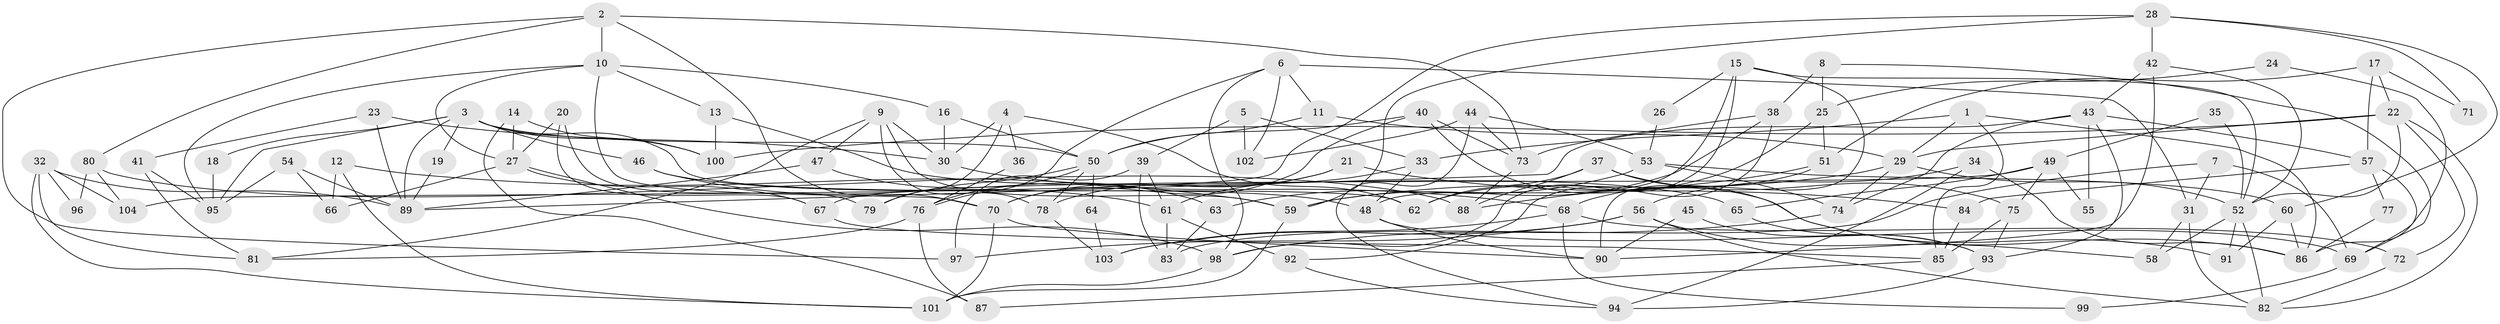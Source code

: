 // Generated by graph-tools (version 1.1) at 2025/36/03/09/25 02:36:18]
// undirected, 104 vertices, 208 edges
graph export_dot {
graph [start="1"]
  node [color=gray90,style=filled];
  1;
  2;
  3;
  4;
  5;
  6;
  7;
  8;
  9;
  10;
  11;
  12;
  13;
  14;
  15;
  16;
  17;
  18;
  19;
  20;
  21;
  22;
  23;
  24;
  25;
  26;
  27;
  28;
  29;
  30;
  31;
  32;
  33;
  34;
  35;
  36;
  37;
  38;
  39;
  40;
  41;
  42;
  43;
  44;
  45;
  46;
  47;
  48;
  49;
  50;
  51;
  52;
  53;
  54;
  55;
  56;
  57;
  58;
  59;
  60;
  61;
  62;
  63;
  64;
  65;
  66;
  67;
  68;
  69;
  70;
  71;
  72;
  73;
  74;
  75;
  76;
  77;
  78;
  79;
  80;
  81;
  82;
  83;
  84;
  85;
  86;
  87;
  88;
  89;
  90;
  91;
  92;
  93;
  94;
  95;
  96;
  97;
  98;
  99;
  100;
  101;
  102;
  103;
  104;
  1 -- 29;
  1 -- 86;
  1 -- 33;
  1 -- 85;
  2 -- 80;
  2 -- 70;
  2 -- 10;
  2 -- 73;
  2 -- 97;
  3 -- 95;
  3 -- 62;
  3 -- 18;
  3 -- 19;
  3 -- 46;
  3 -- 50;
  3 -- 89;
  3 -- 100;
  4 -- 79;
  4 -- 30;
  4 -- 36;
  4 -- 62;
  5 -- 33;
  5 -- 39;
  5 -- 102;
  6 -- 11;
  6 -- 76;
  6 -- 31;
  6 -- 98;
  6 -- 102;
  7 -- 69;
  7 -- 31;
  7 -- 83;
  8 -- 69;
  8 -- 38;
  8 -- 25;
  9 -- 30;
  9 -- 78;
  9 -- 47;
  9 -- 59;
  9 -- 81;
  10 -- 27;
  10 -- 13;
  10 -- 16;
  10 -- 70;
  10 -- 95;
  11 -- 50;
  11 -- 29;
  12 -- 101;
  12 -- 59;
  12 -- 66;
  13 -- 100;
  13 -- 65;
  14 -- 87;
  14 -- 100;
  14 -- 27;
  15 -- 98;
  15 -- 90;
  15 -- 26;
  15 -- 48;
  15 -- 52;
  16 -- 50;
  16 -- 30;
  17 -- 51;
  17 -- 22;
  17 -- 57;
  17 -- 71;
  18 -- 95;
  19 -- 89;
  20 -- 67;
  20 -- 27;
  20 -- 79;
  21 -- 84;
  21 -- 78;
  21 -- 70;
  22 -- 72;
  22 -- 29;
  22 -- 52;
  22 -- 82;
  22 -- 100;
  23 -- 89;
  23 -- 41;
  23 -- 30;
  24 -- 86;
  24 -- 25;
  25 -- 62;
  25 -- 51;
  26 -- 53;
  27 -- 98;
  27 -- 66;
  27 -- 67;
  28 -- 42;
  28 -- 59;
  28 -- 60;
  28 -- 71;
  28 -- 104;
  29 -- 52;
  29 -- 74;
  29 -- 59;
  30 -- 68;
  31 -- 82;
  31 -- 58;
  32 -- 89;
  32 -- 101;
  32 -- 81;
  32 -- 96;
  32 -- 104;
  33 -- 48;
  33 -- 61;
  34 -- 86;
  34 -- 56;
  34 -- 94;
  35 -- 52;
  35 -- 49;
  36 -- 76;
  37 -- 75;
  37 -- 91;
  37 -- 62;
  37 -- 88;
  38 -- 73;
  38 -- 59;
  38 -- 92;
  39 -- 97;
  39 -- 83;
  39 -- 61;
  40 -- 73;
  40 -- 70;
  40 -- 50;
  40 -- 86;
  41 -- 95;
  41 -- 81;
  42 -- 52;
  42 -- 90;
  42 -- 43;
  43 -- 89;
  43 -- 55;
  43 -- 57;
  43 -- 74;
  43 -- 93;
  44 -- 102;
  44 -- 94;
  44 -- 53;
  44 -- 73;
  45 -- 93;
  45 -- 90;
  46 -- 61;
  46 -- 48;
  47 -- 63;
  47 -- 89;
  48 -- 69;
  48 -- 90;
  49 -- 75;
  49 -- 65;
  49 -- 55;
  49 -- 67;
  50 -- 64;
  50 -- 76;
  50 -- 78;
  50 -- 79;
  51 -- 88;
  51 -- 68;
  52 -- 58;
  52 -- 82;
  52 -- 91;
  53 -- 74;
  53 -- 60;
  53 -- 63;
  54 -- 66;
  54 -- 89;
  54 -- 95;
  56 -- 58;
  56 -- 82;
  56 -- 97;
  56 -- 103;
  57 -- 69;
  57 -- 77;
  57 -- 84;
  59 -- 101;
  60 -- 86;
  60 -- 91;
  61 -- 83;
  61 -- 92;
  63 -- 83;
  64 -- 103;
  65 -- 93;
  67 -- 85;
  68 -- 72;
  68 -- 99;
  68 -- 103;
  69 -- 99;
  70 -- 90;
  70 -- 101;
  72 -- 82;
  73 -- 88;
  74 -- 98;
  75 -- 85;
  75 -- 93;
  76 -- 81;
  76 -- 87;
  77 -- 86;
  78 -- 103;
  80 -- 104;
  80 -- 88;
  80 -- 96;
  84 -- 85;
  85 -- 87;
  92 -- 94;
  93 -- 94;
  98 -- 101;
}
